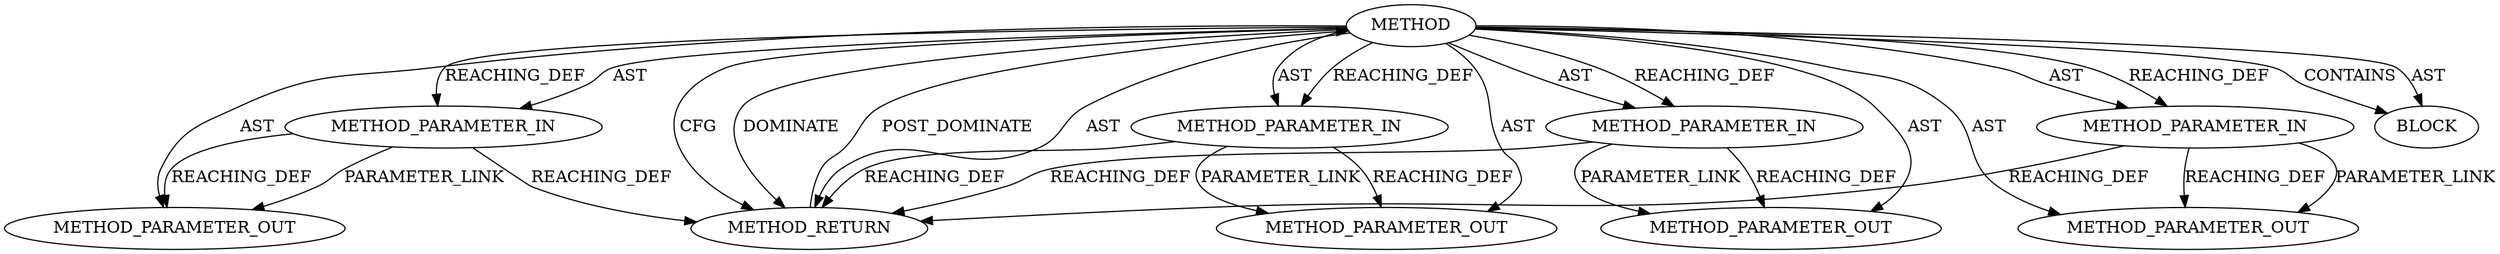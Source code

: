 digraph {
  27475 [label=METHOD_PARAMETER_OUT ORDER=2 CODE="p2" IS_VARIADIC=false TYPE_FULL_NAME="ANY" EVALUATION_STRATEGY="BY_VALUE" INDEX=2 NAME="p2"]
  26199 [label=METHOD_RETURN ORDER=2 CODE="RET" TYPE_FULL_NAME="ANY" EVALUATION_STRATEGY="BY_VALUE"]
  26193 [label=METHOD AST_PARENT_TYPE="NAMESPACE_BLOCK" AST_PARENT_FULL_NAME="<global>" ORDER=0 CODE="<empty>" FULL_NAME="BN_MONT_CTX_set_locked" IS_EXTERNAL=true FILENAME="<empty>" SIGNATURE="" NAME="BN_MONT_CTX_set_locked"]
  26194 [label=METHOD_PARAMETER_IN ORDER=1 CODE="p1" IS_VARIADIC=false TYPE_FULL_NAME="ANY" EVALUATION_STRATEGY="BY_VALUE" INDEX=1 NAME="p1"]
  27474 [label=METHOD_PARAMETER_OUT ORDER=1 CODE="p1" IS_VARIADIC=false TYPE_FULL_NAME="ANY" EVALUATION_STRATEGY="BY_VALUE" INDEX=1 NAME="p1"]
  27476 [label=METHOD_PARAMETER_OUT ORDER=3 CODE="p3" IS_VARIADIC=false TYPE_FULL_NAME="ANY" EVALUATION_STRATEGY="BY_VALUE" INDEX=3 NAME="p3"]
  27477 [label=METHOD_PARAMETER_OUT ORDER=4 CODE="p4" IS_VARIADIC=false TYPE_FULL_NAME="ANY" EVALUATION_STRATEGY="BY_VALUE" INDEX=4 NAME="p4"]
  26196 [label=METHOD_PARAMETER_IN ORDER=3 CODE="p3" IS_VARIADIC=false TYPE_FULL_NAME="ANY" EVALUATION_STRATEGY="BY_VALUE" INDEX=3 NAME="p3"]
  26198 [label=BLOCK ORDER=1 ARGUMENT_INDEX=1 CODE="<empty>" TYPE_FULL_NAME="ANY"]
  26197 [label=METHOD_PARAMETER_IN ORDER=4 CODE="p4" IS_VARIADIC=false TYPE_FULL_NAME="ANY" EVALUATION_STRATEGY="BY_VALUE" INDEX=4 NAME="p4"]
  26195 [label=METHOD_PARAMETER_IN ORDER=2 CODE="p2" IS_VARIADIC=false TYPE_FULL_NAME="ANY" EVALUATION_STRATEGY="BY_VALUE" INDEX=2 NAME="p2"]
  26194 -> 26199 [label=REACHING_DEF VARIABLE="p1"]
  26193 -> 26198 [label=CONTAINS ]
  26193 -> 26195 [label=REACHING_DEF VARIABLE=""]
  26193 -> 26196 [label=REACHING_DEF VARIABLE=""]
  26193 -> 27474 [label=AST ]
  26193 -> 27476 [label=AST ]
  26193 -> 27475 [label=AST ]
  26197 -> 27477 [label=PARAMETER_LINK ]
  26195 -> 27475 [label=PARAMETER_LINK ]
  26195 -> 27475 [label=REACHING_DEF VARIABLE="p2"]
  26193 -> 26195 [label=AST ]
  26195 -> 26199 [label=REACHING_DEF VARIABLE="p2"]
  26194 -> 27474 [label=PARAMETER_LINK ]
  26193 -> 26197 [label=REACHING_DEF VARIABLE=""]
  26193 -> 26199 [label=AST ]
  26193 -> 27477 [label=AST ]
  26196 -> 27476 [label=REACHING_DEF VARIABLE="p3"]
  26193 -> 26194 [label=REACHING_DEF VARIABLE=""]
  26193 -> 26199 [label=CFG ]
  26193 -> 26197 [label=AST ]
  26197 -> 26199 [label=REACHING_DEF VARIABLE="p4"]
  26193 -> 26198 [label=AST ]
  26199 -> 26193 [label=POST_DOMINATE ]
  26194 -> 27474 [label=REACHING_DEF VARIABLE="p1"]
  26193 -> 26196 [label=AST ]
  26197 -> 27477 [label=REACHING_DEF VARIABLE="p4"]
  26196 -> 26199 [label=REACHING_DEF VARIABLE="p3"]
  26193 -> 26199 [label=DOMINATE ]
  26196 -> 27476 [label=PARAMETER_LINK ]
  26193 -> 26194 [label=AST ]
}
